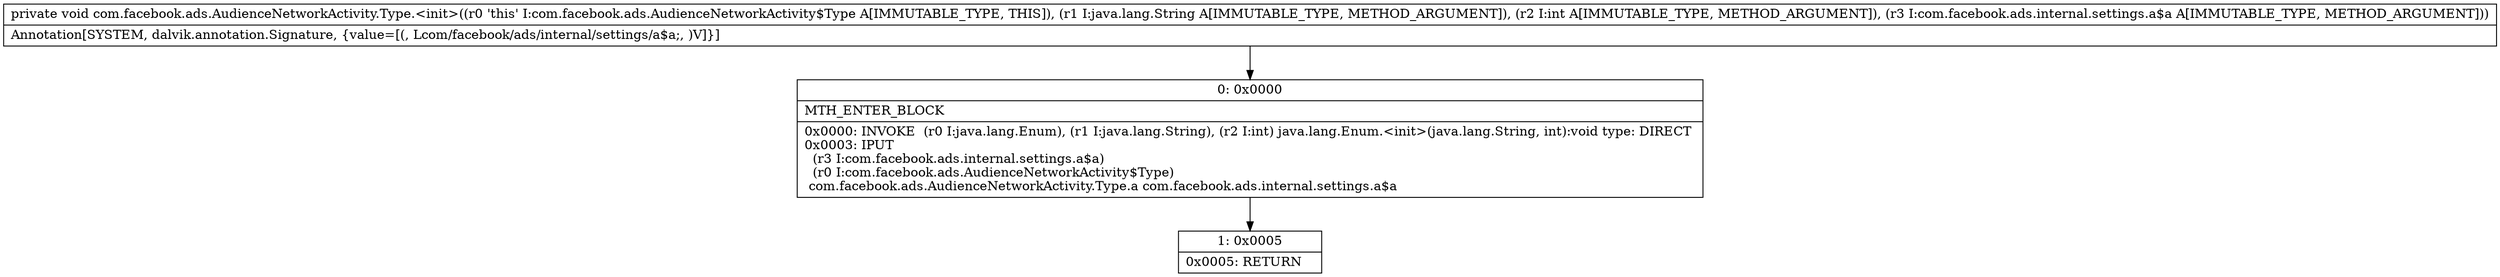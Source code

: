 digraph "CFG forcom.facebook.ads.AudienceNetworkActivity.Type.\<init\>(Ljava\/lang\/String;ILcom\/facebook\/ads\/internal\/settings\/a$a;)V" {
Node_0 [shape=record,label="{0\:\ 0x0000|MTH_ENTER_BLOCK\l|0x0000: INVOKE  (r0 I:java.lang.Enum), (r1 I:java.lang.String), (r2 I:int) java.lang.Enum.\<init\>(java.lang.String, int):void type: DIRECT \l0x0003: IPUT  \l  (r3 I:com.facebook.ads.internal.settings.a$a)\l  (r0 I:com.facebook.ads.AudienceNetworkActivity$Type)\l com.facebook.ads.AudienceNetworkActivity.Type.a com.facebook.ads.internal.settings.a$a \l}"];
Node_1 [shape=record,label="{1\:\ 0x0005|0x0005: RETURN   \l}"];
MethodNode[shape=record,label="{private void com.facebook.ads.AudienceNetworkActivity.Type.\<init\>((r0 'this' I:com.facebook.ads.AudienceNetworkActivity$Type A[IMMUTABLE_TYPE, THIS]), (r1 I:java.lang.String A[IMMUTABLE_TYPE, METHOD_ARGUMENT]), (r2 I:int A[IMMUTABLE_TYPE, METHOD_ARGUMENT]), (r3 I:com.facebook.ads.internal.settings.a$a A[IMMUTABLE_TYPE, METHOD_ARGUMENT]))  | Annotation[SYSTEM, dalvik.annotation.Signature, \{value=[(, Lcom\/facebook\/ads\/internal\/settings\/a$a;, )V]\}]\l}"];
MethodNode -> Node_0;
Node_0 -> Node_1;
}

